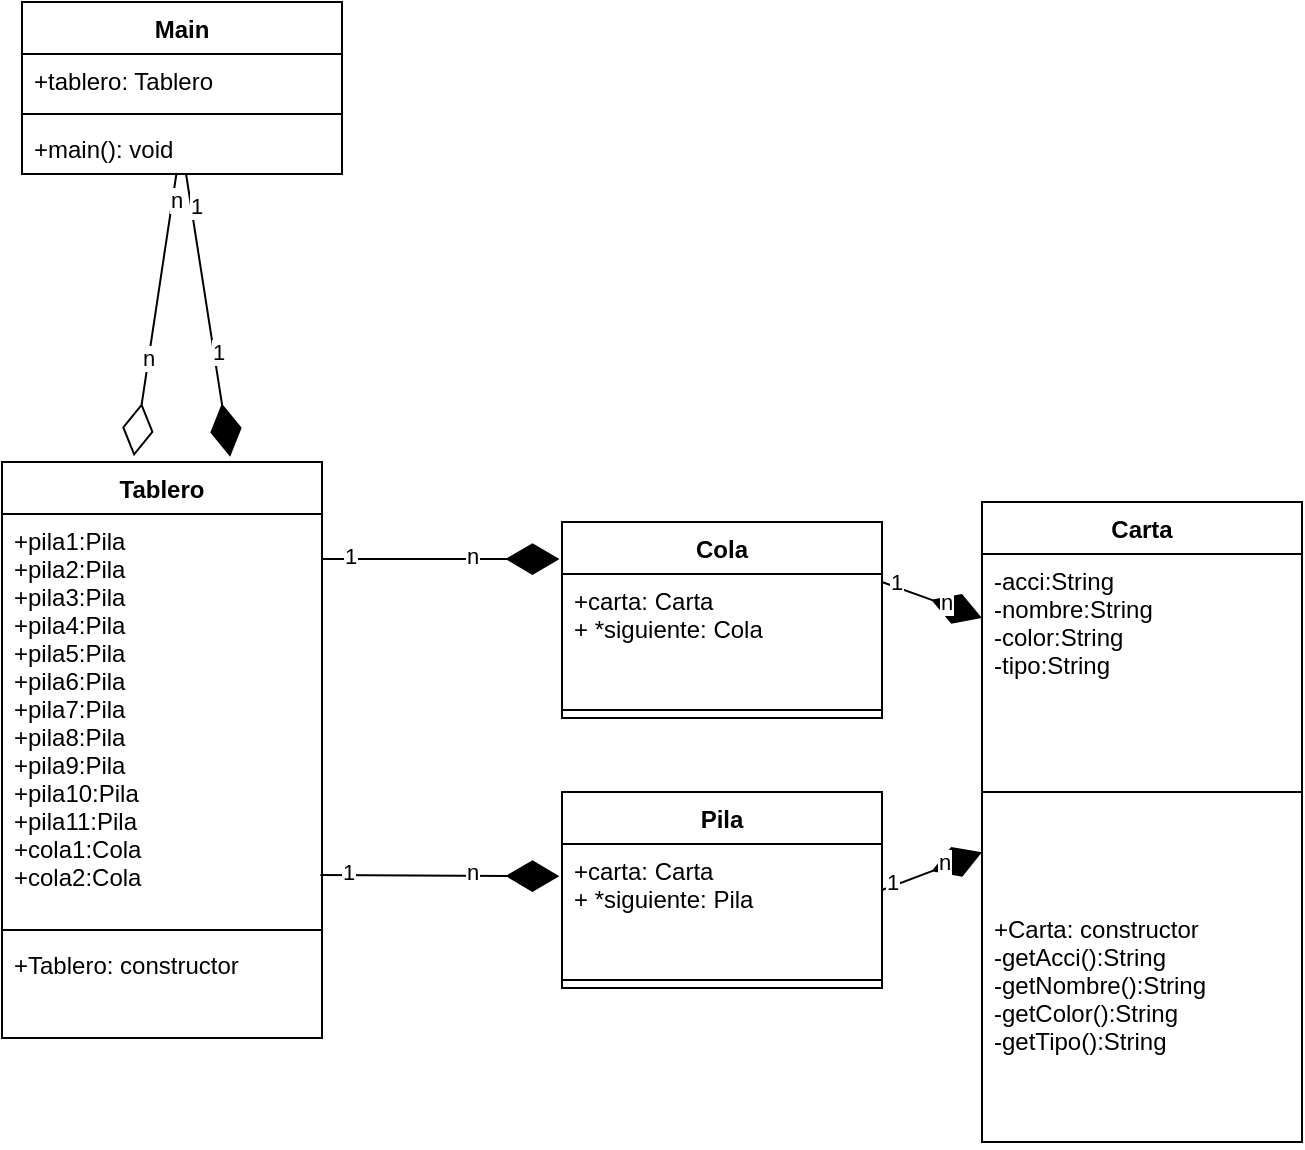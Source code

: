 <mxfile version="13.9.9" type="device"><diagram id="C5RBs43oDa-KdzZeNtuy" name="Page-1"><mxGraphModel dx="1422" dy="822" grid="1" gridSize="10" guides="1" tooltips="1" connect="1" arrows="1" fold="1" page="1" pageScale="1" pageWidth="827" pageHeight="1169" math="0" shadow="0"><root><mxCell id="WIyWlLk6GJQsqaUBKTNV-0"/><mxCell id="WIyWlLk6GJQsqaUBKTNV-1" parent="WIyWlLk6GJQsqaUBKTNV-0"/><mxCell id="x6oWoyoot9F923T2X3vi-0" value="Main" style="swimlane;fontStyle=1;align=center;verticalAlign=top;childLayout=stackLayout;horizontal=1;startSize=26;horizontalStack=0;resizeParent=1;resizeParentMax=0;resizeLast=0;collapsible=1;marginBottom=0;" vertex="1" parent="WIyWlLk6GJQsqaUBKTNV-1"><mxGeometry x="110" y="170" width="160" height="86" as="geometry"/></mxCell><mxCell id="x6oWoyoot9F923T2X3vi-1" value="+tablero: Tablero" style="text;strokeColor=none;fillColor=none;align=left;verticalAlign=top;spacingLeft=4;spacingRight=4;overflow=hidden;rotatable=0;points=[[0,0.5],[1,0.5]];portConstraint=eastwest;" vertex="1" parent="x6oWoyoot9F923T2X3vi-0"><mxGeometry y="26" width="160" height="26" as="geometry"/></mxCell><mxCell id="x6oWoyoot9F923T2X3vi-2" value="" style="line;strokeWidth=1;fillColor=none;align=left;verticalAlign=middle;spacingTop=-1;spacingLeft=3;spacingRight=3;rotatable=0;labelPosition=right;points=[];portConstraint=eastwest;" vertex="1" parent="x6oWoyoot9F923T2X3vi-0"><mxGeometry y="52" width="160" height="8" as="geometry"/></mxCell><mxCell id="x6oWoyoot9F923T2X3vi-3" value="+main(): void" style="text;strokeColor=none;fillColor=none;align=left;verticalAlign=top;spacingLeft=4;spacingRight=4;overflow=hidden;rotatable=0;points=[[0,0.5],[1,0.5]];portConstraint=eastwest;" vertex="1" parent="x6oWoyoot9F923T2X3vi-0"><mxGeometry y="60" width="160" height="26" as="geometry"/></mxCell><mxCell id="x6oWoyoot9F923T2X3vi-4" value="Tablero" style="swimlane;fontStyle=1;align=center;verticalAlign=top;childLayout=stackLayout;horizontal=1;startSize=26;horizontalStack=0;resizeParent=1;resizeParentMax=0;resizeLast=0;collapsible=1;marginBottom=0;" vertex="1" parent="WIyWlLk6GJQsqaUBKTNV-1"><mxGeometry x="100" y="400" width="160" height="288" as="geometry"/></mxCell><mxCell id="x6oWoyoot9F923T2X3vi-5" value="+pila1:Pila&#10;+pila2:Pila&#10;+pila3:Pila&#10;+pila4:Pila&#10;+pila5:Pila&#10;+pila6:Pila&#10;+pila7:Pila&#10;+pila8:Pila&#10;+pila9:Pila&#10;+pila10:Pila&#10;+pila11:Pila&#10;+cola1:Cola&#10;+cola2:Cola" style="text;strokeColor=none;fillColor=none;align=left;verticalAlign=top;spacingLeft=4;spacingRight=4;overflow=hidden;rotatable=0;points=[[0,0.5],[1,0.5]];portConstraint=eastwest;" vertex="1" parent="x6oWoyoot9F923T2X3vi-4"><mxGeometry y="26" width="160" height="204" as="geometry"/></mxCell><mxCell id="x6oWoyoot9F923T2X3vi-6" value="" style="line;strokeWidth=1;fillColor=none;align=left;verticalAlign=middle;spacingTop=-1;spacingLeft=3;spacingRight=3;rotatable=0;labelPosition=right;points=[];portConstraint=eastwest;" vertex="1" parent="x6oWoyoot9F923T2X3vi-4"><mxGeometry y="230" width="160" height="8" as="geometry"/></mxCell><mxCell id="x6oWoyoot9F923T2X3vi-7" value="+Tablero: constructor" style="text;strokeColor=none;fillColor=none;align=left;verticalAlign=top;spacingLeft=4;spacingRight=4;overflow=hidden;rotatable=0;points=[[0,0.5],[1,0.5]];portConstraint=eastwest;" vertex="1" parent="x6oWoyoot9F923T2X3vi-4"><mxGeometry y="238" width="160" height="50" as="geometry"/></mxCell><mxCell id="x6oWoyoot9F923T2X3vi-10" value="" style="endArrow=diamondThin;endFill=0;endSize=24;html=1;entryX=0.412;entryY=-0.01;entryDx=0;entryDy=0;entryPerimeter=0;exitX=0.483;exitY=0.978;exitDx=0;exitDy=0;exitPerimeter=0;" edge="1" parent="WIyWlLk6GJQsqaUBKTNV-1" source="x6oWoyoot9F923T2X3vi-3" target="x6oWoyoot9F923T2X3vi-4"><mxGeometry width="160" relative="1" as="geometry"><mxPoint x="430" y="400" as="sourcePoint"/><mxPoint x="590" y="400" as="targetPoint"/></mxGeometry></mxCell><mxCell id="x6oWoyoot9F923T2X3vi-11" value="n" style="edgeLabel;html=1;align=center;verticalAlign=middle;resizable=0;points=[];" vertex="1" connectable="0" parent="x6oWoyoot9F923T2X3vi-10"><mxGeometry x="-0.819" y="1" relative="1" as="geometry"><mxPoint as="offset"/></mxGeometry></mxCell><mxCell id="x6oWoyoot9F923T2X3vi-12" value="n" style="edgeLabel;html=1;align=center;verticalAlign=middle;resizable=0;points=[];" vertex="1" connectable="0" parent="x6oWoyoot9F923T2X3vi-10"><mxGeometry x="0.311" y="-1" relative="1" as="geometry"><mxPoint as="offset"/></mxGeometry></mxCell><mxCell id="x6oWoyoot9F923T2X3vi-13" value="" style="endArrow=diamondThin;endFill=1;endSize=24;html=1;entryX=0.713;entryY=-0.009;entryDx=0;entryDy=0;entryPerimeter=0;" edge="1" parent="WIyWlLk6GJQsqaUBKTNV-1" source="x6oWoyoot9F923T2X3vi-3" target="x6oWoyoot9F923T2X3vi-4"><mxGeometry width="160" relative="1" as="geometry"><mxPoint x="234" y="248" as="sourcePoint"/><mxPoint x="290" y="310" as="targetPoint"/></mxGeometry></mxCell><mxCell id="x6oWoyoot9F923T2X3vi-14" value="1" style="edgeLabel;html=1;align=center;verticalAlign=middle;resizable=0;points=[];" vertex="1" connectable="0" parent="x6oWoyoot9F923T2X3vi-13"><mxGeometry x="-0.767" y="2" relative="1" as="geometry"><mxPoint as="offset"/></mxGeometry></mxCell><mxCell id="x6oWoyoot9F923T2X3vi-15" value="1" style="edgeLabel;html=1;align=center;verticalAlign=middle;resizable=0;points=[];" vertex="1" connectable="0" parent="x6oWoyoot9F923T2X3vi-13"><mxGeometry x="0.266" y="2" relative="1" as="geometry"><mxPoint as="offset"/></mxGeometry></mxCell><mxCell id="x6oWoyoot9F923T2X3vi-16" value="Cola" style="swimlane;fontStyle=1;align=center;verticalAlign=top;childLayout=stackLayout;horizontal=1;startSize=26;horizontalStack=0;resizeParent=1;resizeParentMax=0;resizeLast=0;collapsible=1;marginBottom=0;" vertex="1" parent="WIyWlLk6GJQsqaUBKTNV-1"><mxGeometry x="380" y="430" width="160" height="98" as="geometry"/></mxCell><mxCell id="x6oWoyoot9F923T2X3vi-17" value="+carta: Carta&#10;+ *siguiente: Cola" style="text;strokeColor=none;fillColor=none;align=left;verticalAlign=top;spacingLeft=4;spacingRight=4;overflow=hidden;rotatable=0;points=[[0,0.5],[1,0.5]];portConstraint=eastwest;" vertex="1" parent="x6oWoyoot9F923T2X3vi-16"><mxGeometry y="26" width="160" height="64" as="geometry"/></mxCell><mxCell id="x6oWoyoot9F923T2X3vi-18" value="" style="line;strokeWidth=1;fillColor=none;align=left;verticalAlign=middle;spacingTop=-1;spacingLeft=3;spacingRight=3;rotatable=0;labelPosition=right;points=[];portConstraint=eastwest;" vertex="1" parent="x6oWoyoot9F923T2X3vi-16"><mxGeometry y="90" width="160" height="8" as="geometry"/></mxCell><mxCell id="x6oWoyoot9F923T2X3vi-20" value="Pila" style="swimlane;fontStyle=1;align=center;verticalAlign=top;childLayout=stackLayout;horizontal=1;startSize=26;horizontalStack=0;resizeParent=1;resizeParentMax=0;resizeLast=0;collapsible=1;marginBottom=0;" vertex="1" parent="WIyWlLk6GJQsqaUBKTNV-1"><mxGeometry x="380" y="565" width="160" height="98" as="geometry"/></mxCell><mxCell id="x6oWoyoot9F923T2X3vi-21" value="+carta: Carta&#10;+ *siguiente: Pila" style="text;strokeColor=none;fillColor=none;align=left;verticalAlign=top;spacingLeft=4;spacingRight=4;overflow=hidden;rotatable=0;points=[[0,0.5],[1,0.5]];portConstraint=eastwest;" vertex="1" parent="x6oWoyoot9F923T2X3vi-20"><mxGeometry y="26" width="160" height="64" as="geometry"/></mxCell><mxCell id="x6oWoyoot9F923T2X3vi-22" value="" style="line;strokeWidth=1;fillColor=none;align=left;verticalAlign=middle;spacingTop=-1;spacingLeft=3;spacingRight=3;rotatable=0;labelPosition=right;points=[];portConstraint=eastwest;" vertex="1" parent="x6oWoyoot9F923T2X3vi-20"><mxGeometry y="90" width="160" height="8" as="geometry"/></mxCell><mxCell id="x6oWoyoot9F923T2X3vi-24" value="" style="endArrow=diamondThin;endFill=1;endSize=24;html=1;entryX=-0.008;entryY=0.189;entryDx=0;entryDy=0;exitX=0.998;exitY=0.11;exitDx=0;exitDy=0;exitPerimeter=0;entryPerimeter=0;" edge="1" parent="WIyWlLk6GJQsqaUBKTNV-1" source="x6oWoyoot9F923T2X3vi-5" target="x6oWoyoot9F923T2X3vi-16"><mxGeometry width="160" relative="1" as="geometry"><mxPoint x="290" y="450" as="sourcePoint"/><mxPoint x="344.08" y="599.408" as="targetPoint"/></mxGeometry></mxCell><mxCell id="x6oWoyoot9F923T2X3vi-25" value="1" style="edgeLabel;html=1;align=center;verticalAlign=middle;resizable=0;points=[];" vertex="1" connectable="0" parent="x6oWoyoot9F923T2X3vi-24"><mxGeometry x="-0.767" y="2" relative="1" as="geometry"><mxPoint as="offset"/></mxGeometry></mxCell><mxCell id="x6oWoyoot9F923T2X3vi-26" value="n" style="edgeLabel;html=1;align=center;verticalAlign=middle;resizable=0;points=[];" vertex="1" connectable="0" parent="x6oWoyoot9F923T2X3vi-24"><mxGeometry x="0.266" y="2" relative="1" as="geometry"><mxPoint as="offset"/></mxGeometry></mxCell><mxCell id="x6oWoyoot9F923T2X3vi-27" value="" style="endArrow=diamondThin;endFill=1;endSize=24;html=1;entryX=-0.008;entryY=0.251;entryDx=0;entryDy=0;entryPerimeter=0;exitX=0.995;exitY=0.885;exitDx=0;exitDy=0;exitPerimeter=0;" edge="1" parent="WIyWlLk6GJQsqaUBKTNV-1" source="x6oWoyoot9F923T2X3vi-5" target="x6oWoyoot9F923T2X3vi-21"><mxGeometry width="160" relative="1" as="geometry"><mxPoint x="270" y="607" as="sourcePoint"/><mxPoint x="379.04" y="608.842" as="targetPoint"/></mxGeometry></mxCell><mxCell id="x6oWoyoot9F923T2X3vi-28" value="1" style="edgeLabel;html=1;align=center;verticalAlign=middle;resizable=0;points=[];" vertex="1" connectable="0" parent="x6oWoyoot9F923T2X3vi-27"><mxGeometry x="-0.767" y="2" relative="1" as="geometry"><mxPoint as="offset"/></mxGeometry></mxCell><mxCell id="x6oWoyoot9F923T2X3vi-29" value="n" style="edgeLabel;html=1;align=center;verticalAlign=middle;resizable=0;points=[];" vertex="1" connectable="0" parent="x6oWoyoot9F923T2X3vi-27"><mxGeometry x="0.266" y="2" relative="1" as="geometry"><mxPoint as="offset"/></mxGeometry></mxCell><mxCell id="x6oWoyoot9F923T2X3vi-30" value="Carta" style="swimlane;fontStyle=1;align=center;verticalAlign=top;childLayout=stackLayout;horizontal=1;startSize=26;horizontalStack=0;resizeParent=1;resizeParentMax=0;resizeLast=0;collapsible=1;marginBottom=0;" vertex="1" parent="WIyWlLk6GJQsqaUBKTNV-1"><mxGeometry x="590" y="420" width="160" height="320" as="geometry"/></mxCell><mxCell id="x6oWoyoot9F923T2X3vi-31" value="-acci:String&#10;-nombre:String&#10;-color:String&#10;-tipo:String" style="text;strokeColor=none;fillColor=none;align=left;verticalAlign=top;spacingLeft=4;spacingRight=4;overflow=hidden;rotatable=0;points=[[0,0.5],[1,0.5]];portConstraint=eastwest;" vertex="1" parent="x6oWoyoot9F923T2X3vi-30"><mxGeometry y="26" width="160" height="64" as="geometry"/></mxCell><mxCell id="x6oWoyoot9F923T2X3vi-32" value="" style="line;strokeWidth=1;fillColor=none;align=left;verticalAlign=middle;spacingTop=-1;spacingLeft=3;spacingRight=3;rotatable=0;labelPosition=right;points=[];portConstraint=eastwest;" vertex="1" parent="x6oWoyoot9F923T2X3vi-30"><mxGeometry y="90" width="160" height="110" as="geometry"/></mxCell><mxCell id="x6oWoyoot9F923T2X3vi-35" value="+Carta: constructor&#10;-getAcci():String&#10;-getNombre():String&#10;-getColor():String&#10;-getTipo():String" style="text;strokeColor=none;fillColor=none;align=left;verticalAlign=top;spacingLeft=4;spacingRight=4;overflow=hidden;rotatable=0;points=[[0,0.5],[1,0.5]];portConstraint=eastwest;" vertex="1" parent="x6oWoyoot9F923T2X3vi-30"><mxGeometry y="200" width="160" height="120" as="geometry"/></mxCell><mxCell id="x6oWoyoot9F923T2X3vi-36" value="" style="endArrow=diamondThin;endFill=1;endSize=24;html=1;entryX=0;entryY=0.5;entryDx=0;entryDy=0;exitX=1;exitY=0.063;exitDx=0;exitDy=0;exitPerimeter=0;" edge="1" parent="WIyWlLk6GJQsqaUBKTNV-1" source="x6oWoyoot9F923T2X3vi-17" target="x6oWoyoot9F923T2X3vi-31"><mxGeometry width="160" relative="1" as="geometry"><mxPoint x="590" y="460.0" as="sourcePoint"/><mxPoint x="709.04" y="460.082" as="targetPoint"/></mxGeometry></mxCell><mxCell id="x6oWoyoot9F923T2X3vi-37" value="1" style="edgeLabel;html=1;align=center;verticalAlign=middle;resizable=0;points=[];" vertex="1" connectable="0" parent="x6oWoyoot9F923T2X3vi-36"><mxGeometry x="-0.767" y="2" relative="1" as="geometry"><mxPoint as="offset"/></mxGeometry></mxCell><mxCell id="x6oWoyoot9F923T2X3vi-38" value="n" style="edgeLabel;html=1;align=center;verticalAlign=middle;resizable=0;points=[];" vertex="1" connectable="0" parent="x6oWoyoot9F923T2X3vi-36"><mxGeometry x="0.266" y="2" relative="1" as="geometry"><mxPoint as="offset"/></mxGeometry></mxCell><mxCell id="x6oWoyoot9F923T2X3vi-39" value="" style="endArrow=diamondThin;endFill=1;endSize=24;html=1;exitX=1;exitY=0.359;exitDx=0;exitDy=0;exitPerimeter=0;" edge="1" parent="WIyWlLk6GJQsqaUBKTNV-1" source="x6oWoyoot9F923T2X3vi-21" target="x6oWoyoot9F923T2X3vi-32"><mxGeometry width="160" relative="1" as="geometry"><mxPoint x="540" y="600.002" as="sourcePoint"/><mxPoint x="860" y="617" as="targetPoint"/></mxGeometry></mxCell><mxCell id="x6oWoyoot9F923T2X3vi-40" value="1" style="edgeLabel;html=1;align=center;verticalAlign=middle;resizable=0;points=[];" vertex="1" connectable="0" parent="x6oWoyoot9F923T2X3vi-39"><mxGeometry x="-0.767" y="2" relative="1" as="geometry"><mxPoint as="offset"/></mxGeometry></mxCell><mxCell id="x6oWoyoot9F923T2X3vi-41" value="n" style="edgeLabel;html=1;align=center;verticalAlign=middle;resizable=0;points=[];" vertex="1" connectable="0" parent="x6oWoyoot9F923T2X3vi-39"><mxGeometry x="0.266" y="2" relative="1" as="geometry"><mxPoint as="offset"/></mxGeometry></mxCell></root></mxGraphModel></diagram></mxfile>
